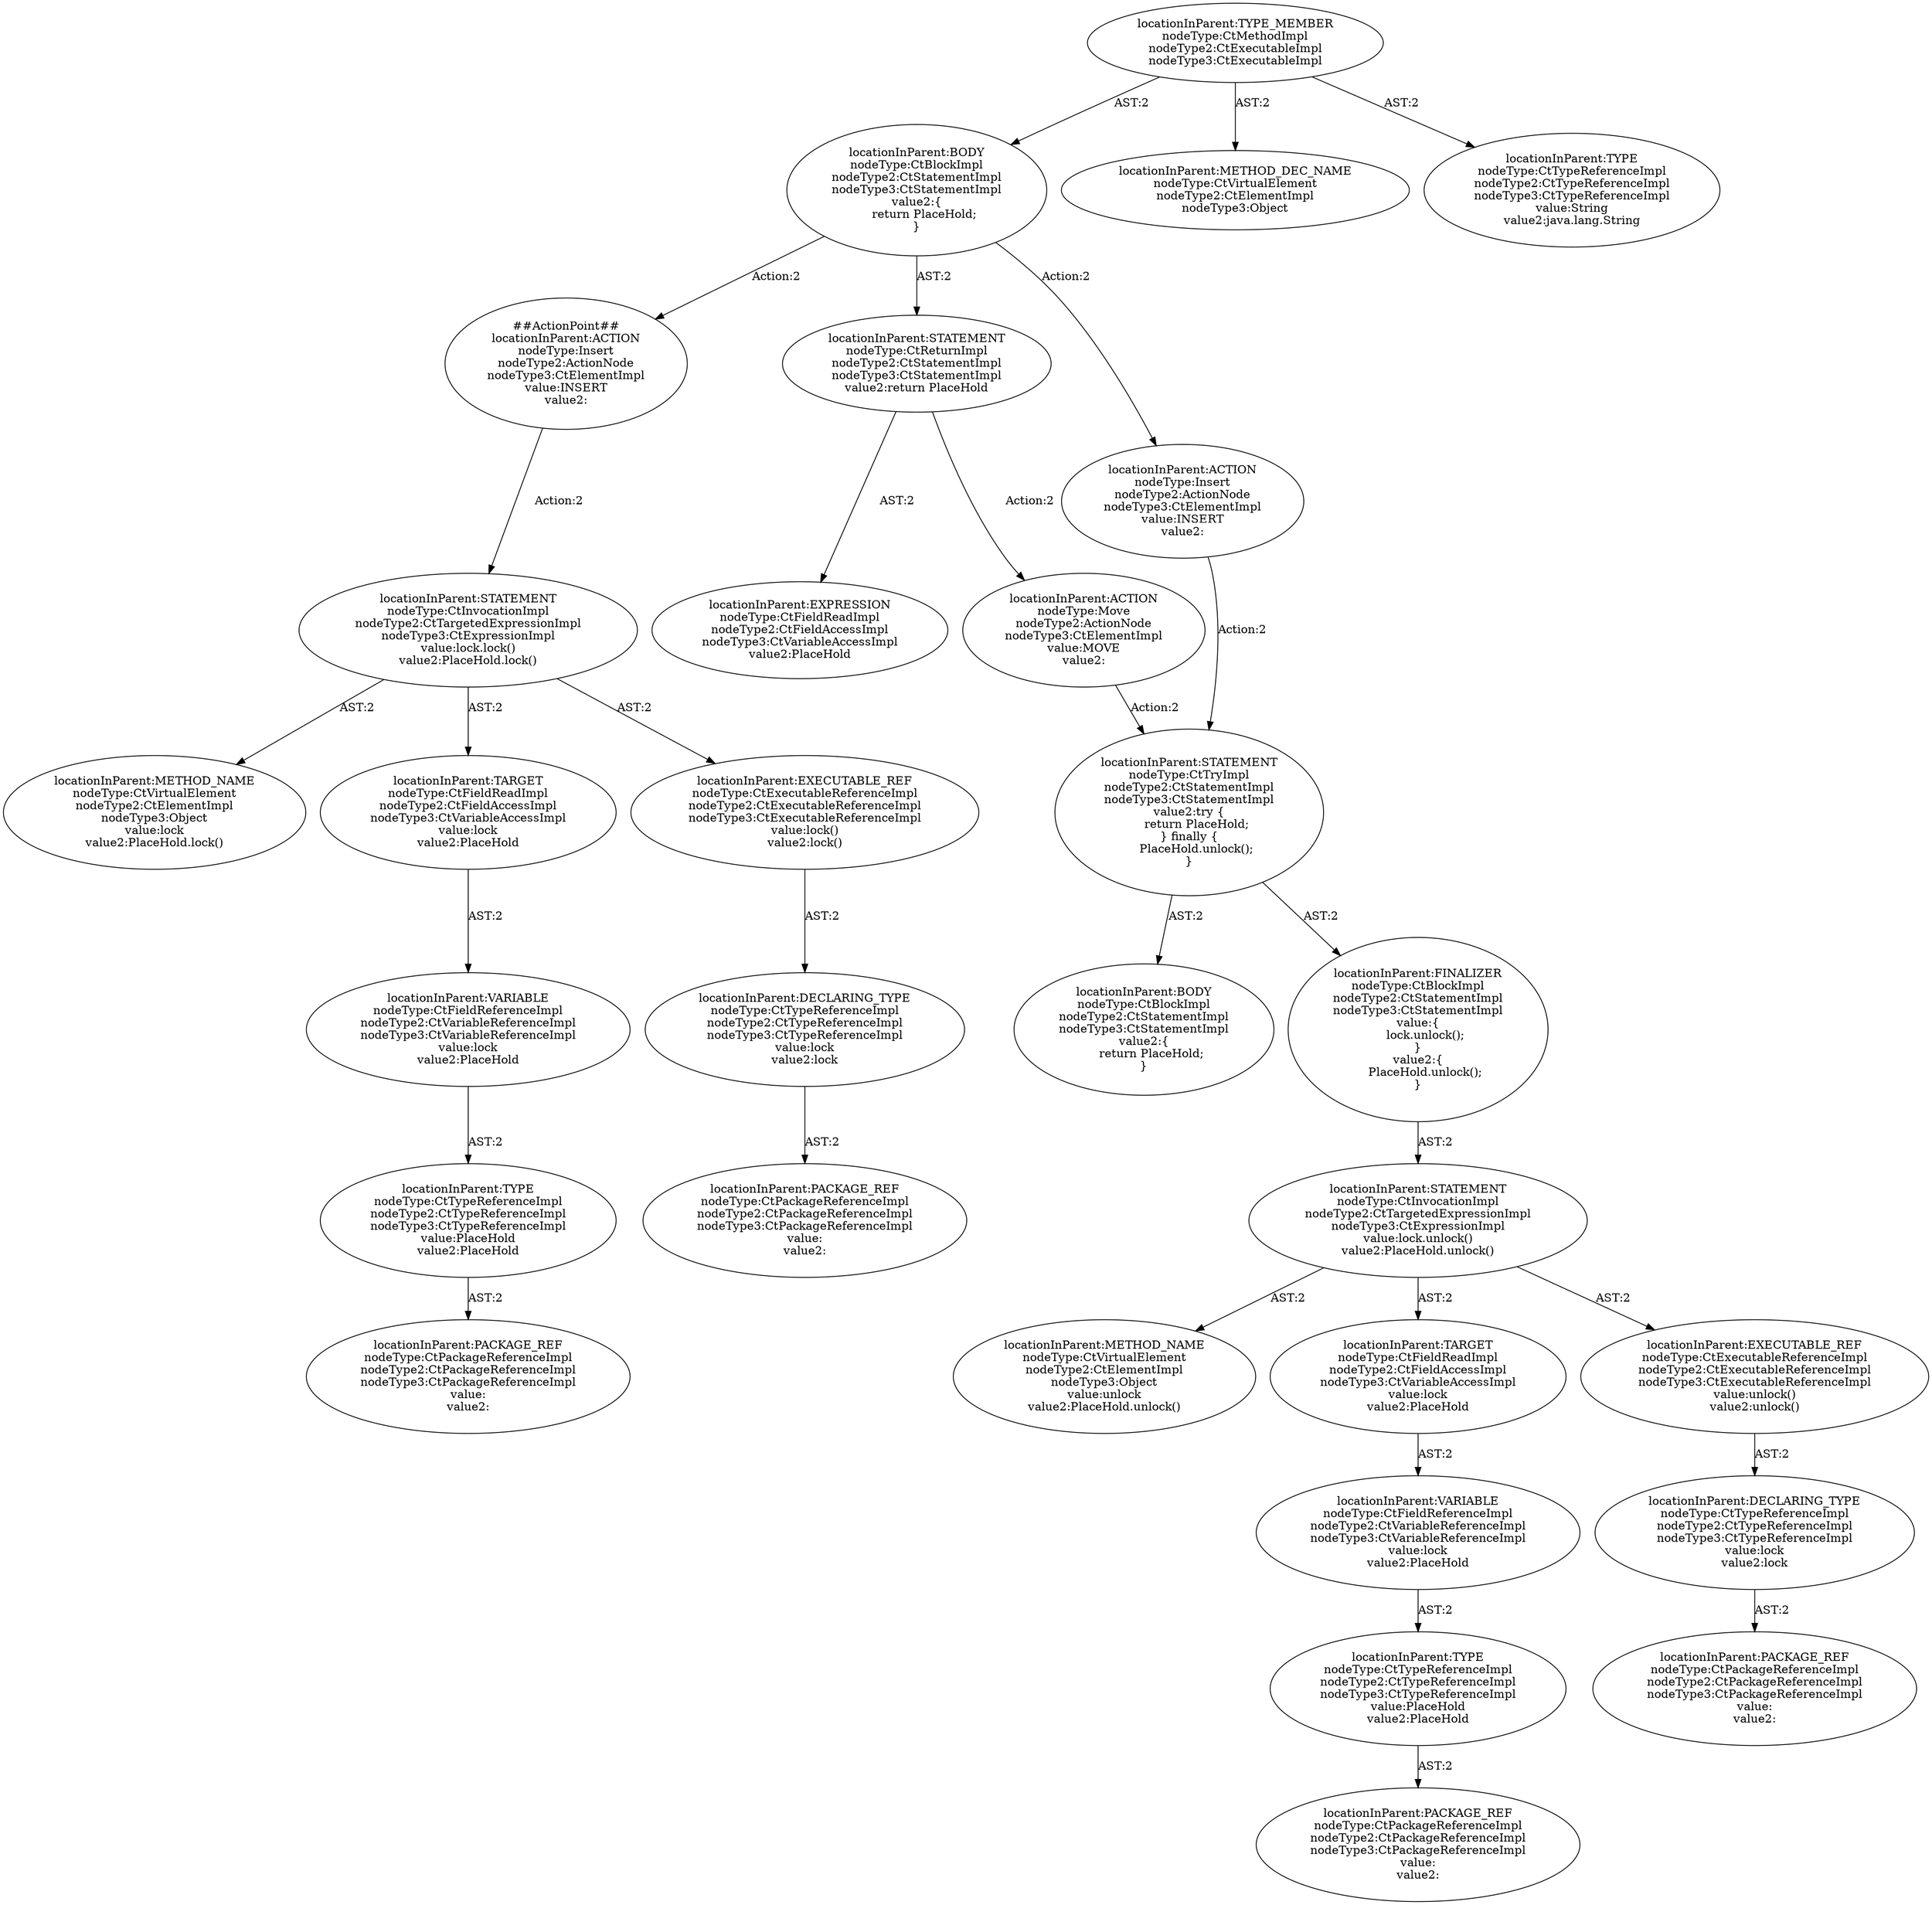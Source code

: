 digraph "Pattern" {
0 [label="##ActionPoint##
locationInParent:ACTION
nodeType:Insert
nodeType2:ActionNode
nodeType3:CtElementImpl
value:INSERT
value2:" shape=ellipse]
1 [label="locationInParent:BODY
nodeType:CtBlockImpl
nodeType2:CtStatementImpl
nodeType3:CtStatementImpl
value2:\{
    return PlaceHold;
\}" shape=ellipse]
2 [label="locationInParent:TYPE_MEMBER
nodeType:CtMethodImpl
nodeType2:CtExecutableImpl
nodeType3:CtExecutableImpl" shape=ellipse]
3 [label="locationInParent:METHOD_DEC_NAME
nodeType:CtVirtualElement
nodeType2:CtElementImpl
nodeType3:Object" shape=ellipse]
4 [label="locationInParent:TYPE
nodeType:CtTypeReferenceImpl
nodeType2:CtTypeReferenceImpl
nodeType3:CtTypeReferenceImpl
value:String
value2:java.lang.String" shape=ellipse]
5 [label="locationInParent:STATEMENT
nodeType:CtReturnImpl
nodeType2:CtStatementImpl
nodeType3:CtStatementImpl
value2:return PlaceHold" shape=ellipse]
6 [label="locationInParent:EXPRESSION
nodeType:CtFieldReadImpl
nodeType2:CtFieldAccessImpl
nodeType3:CtVariableAccessImpl
value2:PlaceHold" shape=ellipse]
7 [label="locationInParent:ACTION
nodeType:Move
nodeType2:ActionNode
nodeType3:CtElementImpl
value:MOVE
value2:" shape=ellipse]
8 [label="locationInParent:STATEMENT
nodeType:CtTryImpl
nodeType2:CtStatementImpl
nodeType3:CtStatementImpl
value2:try \{
    return PlaceHold;
\} finally \{
    PlaceHold.unlock();
\}" shape=ellipse]
9 [label="locationInParent:BODY
nodeType:CtBlockImpl
nodeType2:CtStatementImpl
nodeType3:CtStatementImpl
value2:\{
    return PlaceHold;
\}" shape=ellipse]
10 [label="locationInParent:FINALIZER
nodeType:CtBlockImpl
nodeType2:CtStatementImpl
nodeType3:CtStatementImpl
value:\{
    lock.unlock();
\}
value2:\{
    PlaceHold.unlock();
\}" shape=ellipse]
11 [label="locationInParent:STATEMENT
nodeType:CtInvocationImpl
nodeType2:CtTargetedExpressionImpl
nodeType3:CtExpressionImpl
value:lock.unlock()
value2:PlaceHold.unlock()" shape=ellipse]
12 [label="locationInParent:METHOD_NAME
nodeType:CtVirtualElement
nodeType2:CtElementImpl
nodeType3:Object
value:unlock
value2:PlaceHold.unlock()" shape=ellipse]
13 [label="locationInParent:TARGET
nodeType:CtFieldReadImpl
nodeType2:CtFieldAccessImpl
nodeType3:CtVariableAccessImpl
value:lock
value2:PlaceHold" shape=ellipse]
14 [label="locationInParent:VARIABLE
nodeType:CtFieldReferenceImpl
nodeType2:CtVariableReferenceImpl
nodeType3:CtVariableReferenceImpl
value:lock
value2:PlaceHold" shape=ellipse]
15 [label="locationInParent:TYPE
nodeType:CtTypeReferenceImpl
nodeType2:CtTypeReferenceImpl
nodeType3:CtTypeReferenceImpl
value:PlaceHold
value2:PlaceHold" shape=ellipse]
16 [label="locationInParent:PACKAGE_REF
nodeType:CtPackageReferenceImpl
nodeType2:CtPackageReferenceImpl
nodeType3:CtPackageReferenceImpl
value:
value2:" shape=ellipse]
17 [label="locationInParent:EXECUTABLE_REF
nodeType:CtExecutableReferenceImpl
nodeType2:CtExecutableReferenceImpl
nodeType3:CtExecutableReferenceImpl
value:unlock()
value2:unlock()" shape=ellipse]
18 [label="locationInParent:DECLARING_TYPE
nodeType:CtTypeReferenceImpl
nodeType2:CtTypeReferenceImpl
nodeType3:CtTypeReferenceImpl
value:lock
value2:lock" shape=ellipse]
19 [label="locationInParent:PACKAGE_REF
nodeType:CtPackageReferenceImpl
nodeType2:CtPackageReferenceImpl
nodeType3:CtPackageReferenceImpl
value:
value2:" shape=ellipse]
20 [label="locationInParent:ACTION
nodeType:Insert
nodeType2:ActionNode
nodeType3:CtElementImpl
value:INSERT
value2:" shape=ellipse]
21 [label="locationInParent:STATEMENT
nodeType:CtInvocationImpl
nodeType2:CtTargetedExpressionImpl
nodeType3:CtExpressionImpl
value:lock.lock()
value2:PlaceHold.lock()" shape=ellipse]
22 [label="locationInParent:METHOD_NAME
nodeType:CtVirtualElement
nodeType2:CtElementImpl
nodeType3:Object
value:lock
value2:PlaceHold.lock()" shape=ellipse]
23 [label="locationInParent:TARGET
nodeType:CtFieldReadImpl
nodeType2:CtFieldAccessImpl
nodeType3:CtVariableAccessImpl
value:lock
value2:PlaceHold" shape=ellipse]
24 [label="locationInParent:VARIABLE
nodeType:CtFieldReferenceImpl
nodeType2:CtVariableReferenceImpl
nodeType3:CtVariableReferenceImpl
value:lock
value2:PlaceHold" shape=ellipse]
25 [label="locationInParent:TYPE
nodeType:CtTypeReferenceImpl
nodeType2:CtTypeReferenceImpl
nodeType3:CtTypeReferenceImpl
value:PlaceHold
value2:PlaceHold" shape=ellipse]
26 [label="locationInParent:PACKAGE_REF
nodeType:CtPackageReferenceImpl
nodeType2:CtPackageReferenceImpl
nodeType3:CtPackageReferenceImpl
value:
value2:" shape=ellipse]
27 [label="locationInParent:EXECUTABLE_REF
nodeType:CtExecutableReferenceImpl
nodeType2:CtExecutableReferenceImpl
nodeType3:CtExecutableReferenceImpl
value:lock()
value2:lock()" shape=ellipse]
28 [label="locationInParent:DECLARING_TYPE
nodeType:CtTypeReferenceImpl
nodeType2:CtTypeReferenceImpl
nodeType3:CtTypeReferenceImpl
value:lock
value2:lock" shape=ellipse]
29 [label="locationInParent:PACKAGE_REF
nodeType:CtPackageReferenceImpl
nodeType2:CtPackageReferenceImpl
nodeType3:CtPackageReferenceImpl
value:
value2:" shape=ellipse]
0 -> 21 [label="Action:2"];
1 -> 0 [label="Action:2"];
1 -> 5 [label="AST:2"];
1 -> 20 [label="Action:2"];
2 -> 1 [label="AST:2"];
2 -> 3 [label="AST:2"];
2 -> 4 [label="AST:2"];
5 -> 6 [label="AST:2"];
5 -> 7 [label="Action:2"];
7 -> 8 [label="Action:2"];
8 -> 9 [label="AST:2"];
8 -> 10 [label="AST:2"];
10 -> 11 [label="AST:2"];
11 -> 12 [label="AST:2"];
11 -> 13 [label="AST:2"];
11 -> 17 [label="AST:2"];
13 -> 14 [label="AST:2"];
14 -> 15 [label="AST:2"];
15 -> 16 [label="AST:2"];
17 -> 18 [label="AST:2"];
18 -> 19 [label="AST:2"];
20 -> 8 [label="Action:2"];
21 -> 22 [label="AST:2"];
21 -> 23 [label="AST:2"];
21 -> 27 [label="AST:2"];
23 -> 24 [label="AST:2"];
24 -> 25 [label="AST:2"];
25 -> 26 [label="AST:2"];
27 -> 28 [label="AST:2"];
28 -> 29 [label="AST:2"];
}